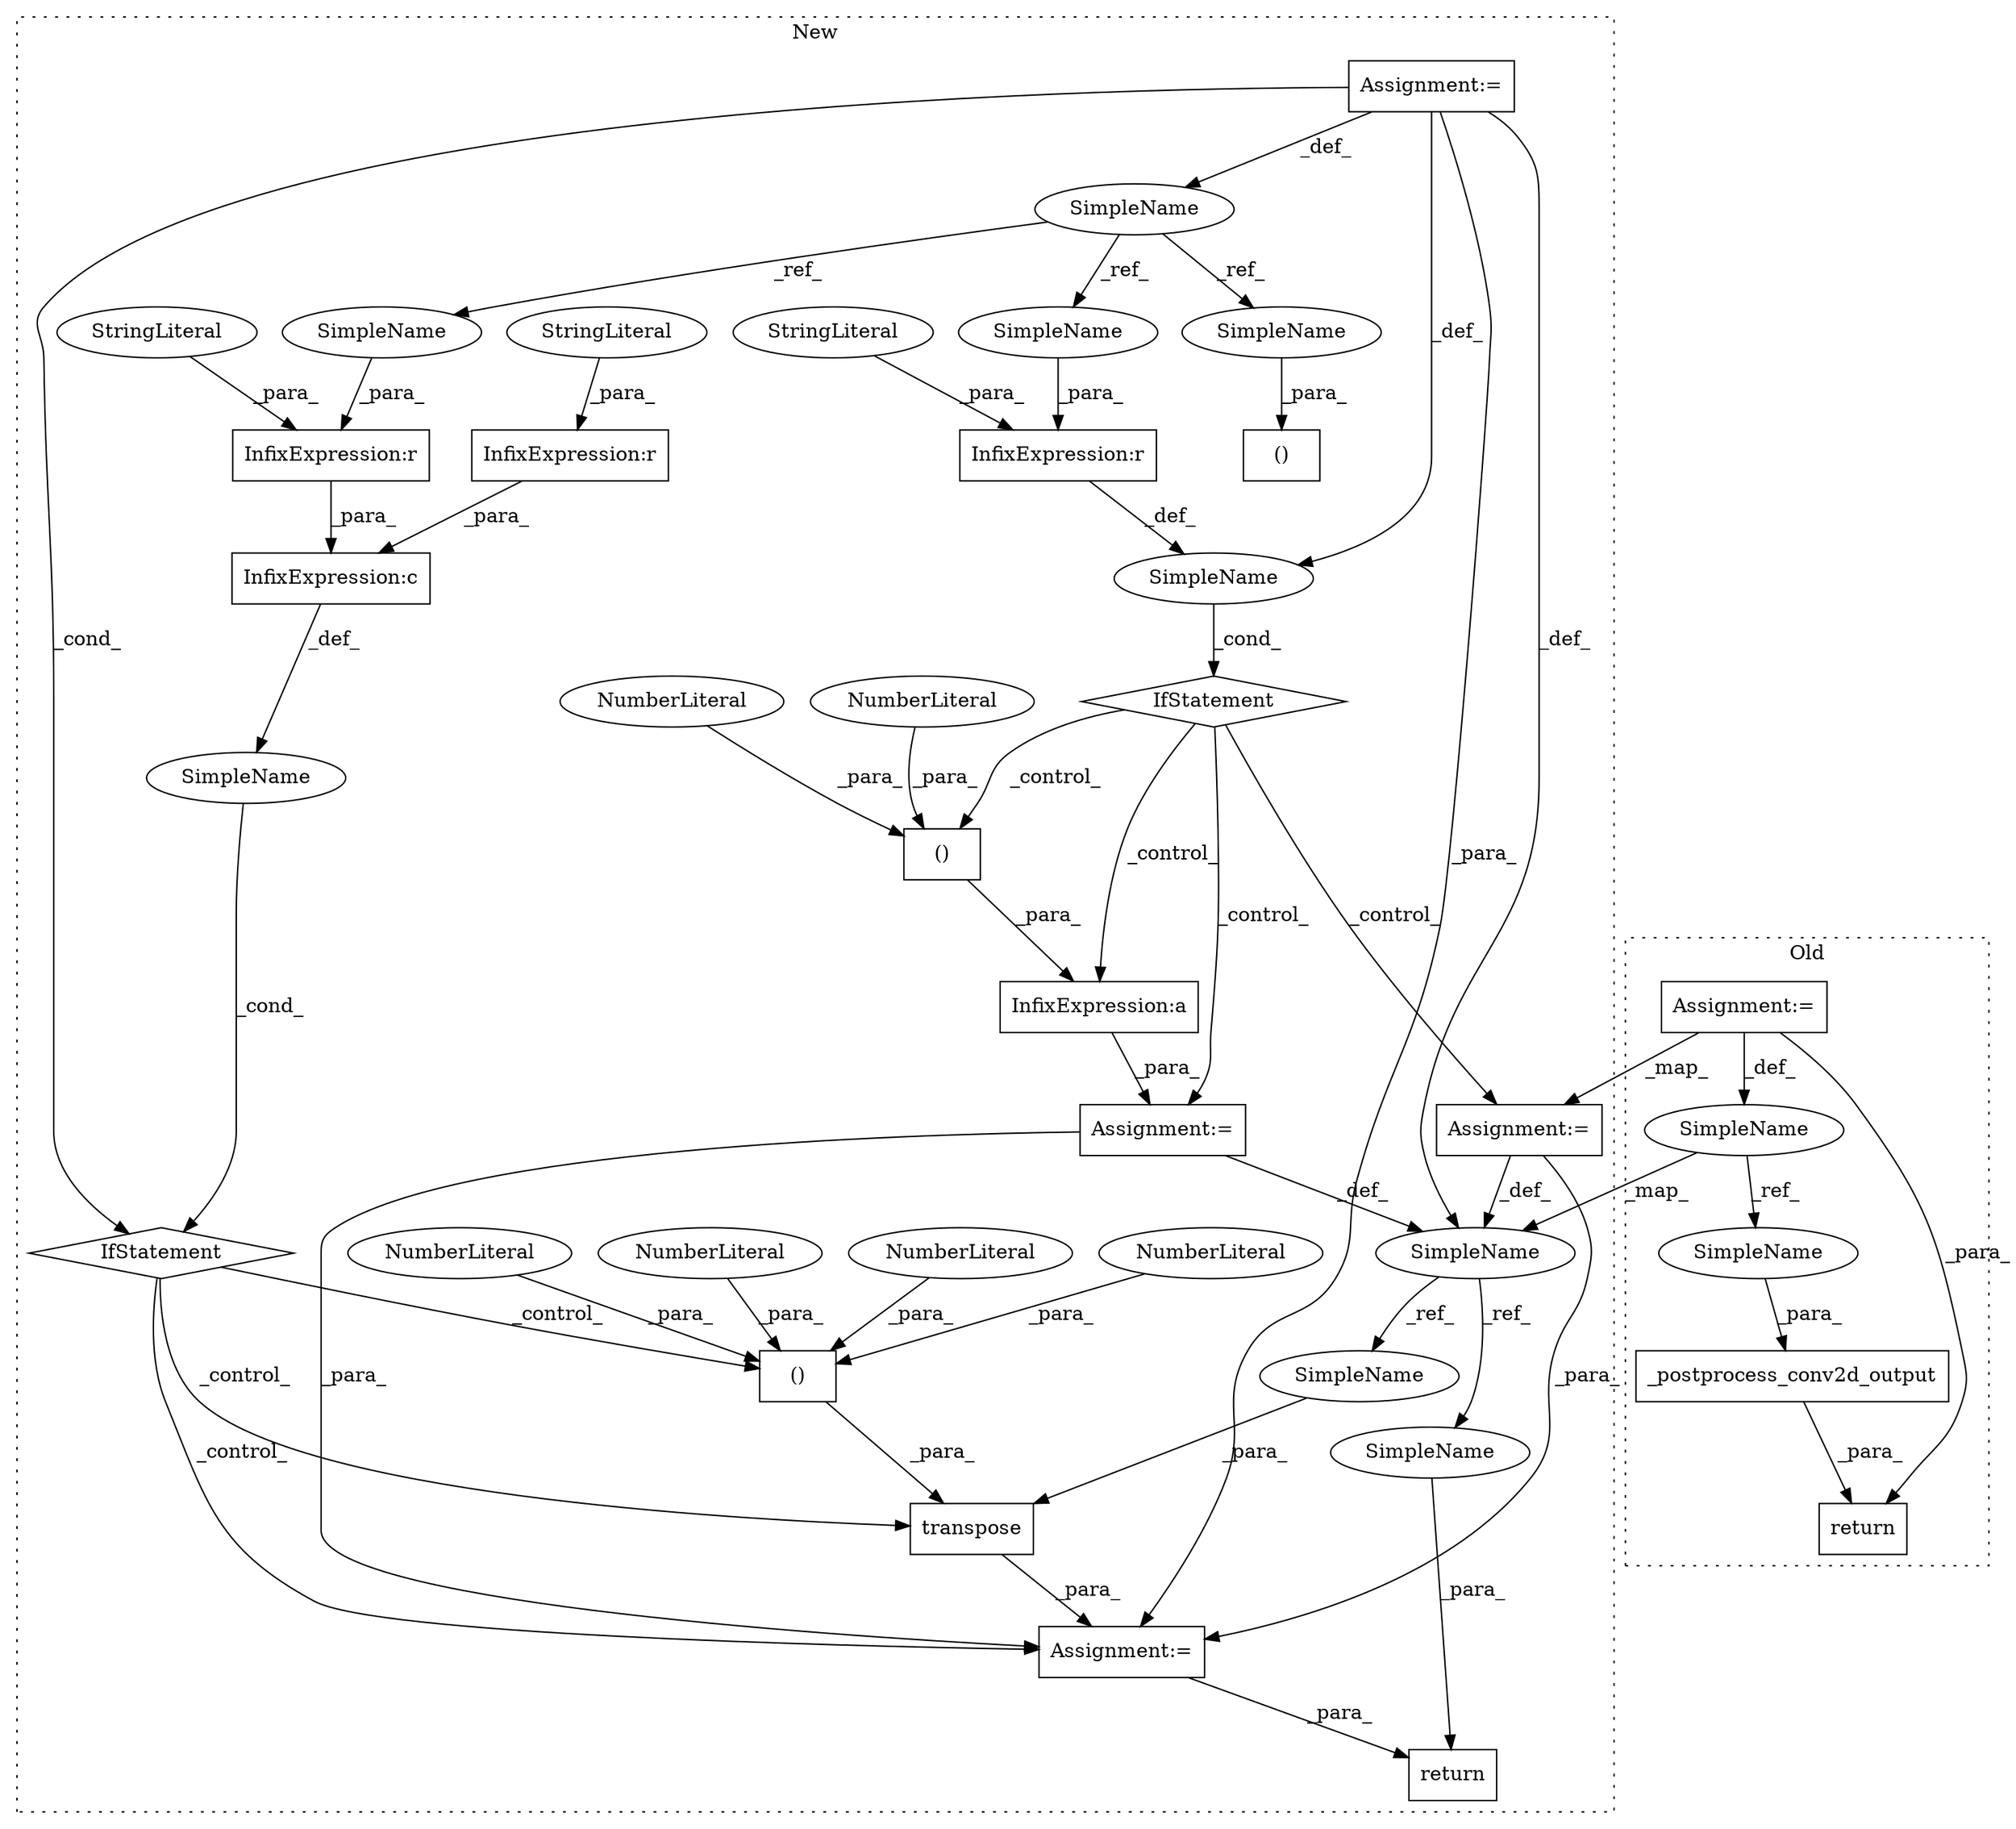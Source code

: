 digraph G {
subgraph cluster0 {
1 [label="_postprocess_conv2d_output" a="32" s="59094,59134" l="27,1" shape="box"];
14 [label="SimpleName" a="42" s="58949" l="1" shape="ellipse"];
18 [label="return" a="41" s="59087" l="7" shape="box"];
33 [label="Assignment:=" a="7" s="58584" l="1" shape="box"];
39 [label="SimpleName" a="42" s="59121" l="1" shape="ellipse"];
label = "Old";
style="dotted";
}
subgraph cluster1 {
2 [label="()" a="106" s="60195" l="43" shape="box"];
3 [label="NumberLiteral" a="34" s="60195" l="1" shape="ellipse"];
4 [label="NumberLiteral" a="34" s="60223" l="1" shape="ellipse"];
5 [label="NumberLiteral" a="34" s="60237" l="1" shape="ellipse"];
6 [label="NumberLiteral" a="34" s="60209" l="1" shape="ellipse"];
7 [label="InfixExpression:c" a="27" s="60123" l="4" shape="box"];
8 [label="SimpleName" a="42" s="" l="" shape="ellipse"];
9 [label="transpose" a="32" s="60176,60238" l="10,2" shape="box"];
10 [label="InfixExpression:r" a="27" s="60142" l="4" shape="box"];
11 [label="StringLiteral" a="45" s="60146" l="6" shape="ellipse"];
12 [label="IfStatement" a="25" s="60086,60153" l="4,2" shape="diamond"];
13 [label="SimpleName" a="42" s="59933" l="1" shape="ellipse"];
15 [label="return" a="41" s="60252" l="7" shape="box"];
16 [label="Assignment:=" a="7" s="60164" l="1" shape="box"];
17 [label="Assignment:=" a="7" s="58856" l="14" shape="box"];
19 [label="InfixExpression:a" a="27" s="59704" l="4" shape="box"];
20 [label="()" a="106" s="59302" l="28" shape="box"];
21 [label="InfixExpression:r" a="27" s="60102" l="4" shape="box"];
22 [label="()" a="106" s="59689" l="15" shape="box"];
23 [label="NumberLiteral" a="34" s="59689" l="1" shape="ellipse"];
24 [label="NumberLiteral" a="34" s="59703" l="1" shape="ellipse"];
25 [label="InfixExpression:r" a="27" s="59437" l="4" shape="box"];
26 [label="IfStatement" a="25" s="59419,59447" l="4,2" shape="diamond"];
27 [label="SimpleName" a="42" s="58856" l="14" shape="ellipse"];
28 [label="SimpleName" a="42" s="" l="" shape="ellipse"];
29 [label="StringLiteral" a="45" s="59441" l="6" shape="ellipse"];
30 [label="StringLiteral" a="45" s="60106" l="16" shape="ellipse"];
31 [label="Assignment:=" a="7" s="59680" l="1" shape="box"];
32 [label="Assignment:=" a="7" s="59464" l="1" shape="box"];
34 [label="SimpleName" a="42" s="60128" l="14" shape="ellipse"];
35 [label="SimpleName" a="42" s="59423" l="14" shape="ellipse"];
36 [label="SimpleName" a="42" s="59316" l="14" shape="ellipse"];
37 [label="SimpleName" a="42" s="60259" l="1" shape="ellipse"];
38 [label="SimpleName" a="42" s="60186" l="1" shape="ellipse"];
label = "New";
style="dotted";
}
1 -> 18 [label="_para_"];
2 -> 9 [label="_para_"];
3 -> 2 [label="_para_"];
4 -> 2 [label="_para_"];
5 -> 2 [label="_para_"];
6 -> 2 [label="_para_"];
7 -> 8 [label="_def_"];
8 -> 12 [label="_cond_"];
9 -> 16 [label="_para_"];
10 -> 7 [label="_para_"];
11 -> 10 [label="_para_"];
12 -> 9 [label="_control_"];
12 -> 2 [label="_control_"];
12 -> 16 [label="_control_"];
13 -> 38 [label="_ref_"];
13 -> 37 [label="_ref_"];
14 -> 13 [label="_map_"];
14 -> 39 [label="_ref_"];
16 -> 15 [label="_para_"];
17 -> 12 [label="_cond_"];
17 -> 13 [label="_def_"];
17 -> 16 [label="_para_"];
17 -> 27 [label="_def_"];
17 -> 28 [label="_def_"];
19 -> 31 [label="_para_"];
21 -> 7 [label="_para_"];
22 -> 19 [label="_para_"];
23 -> 22 [label="_para_"];
24 -> 22 [label="_para_"];
25 -> 28 [label="_def_"];
26 -> 31 [label="_control_"];
26 -> 19 [label="_control_"];
26 -> 22 [label="_control_"];
26 -> 32 [label="_control_"];
27 -> 36 [label="_ref_"];
27 -> 35 [label="_ref_"];
27 -> 34 [label="_ref_"];
28 -> 26 [label="_cond_"];
29 -> 25 [label="_para_"];
30 -> 21 [label="_para_"];
31 -> 13 [label="_def_"];
31 -> 16 [label="_para_"];
32 -> 13 [label="_def_"];
32 -> 16 [label="_para_"];
33 -> 18 [label="_para_"];
33 -> 32 [label="_map_"];
33 -> 14 [label="_def_"];
34 -> 10 [label="_para_"];
35 -> 25 [label="_para_"];
36 -> 20 [label="_para_"];
37 -> 15 [label="_para_"];
38 -> 9 [label="_para_"];
39 -> 1 [label="_para_"];
}